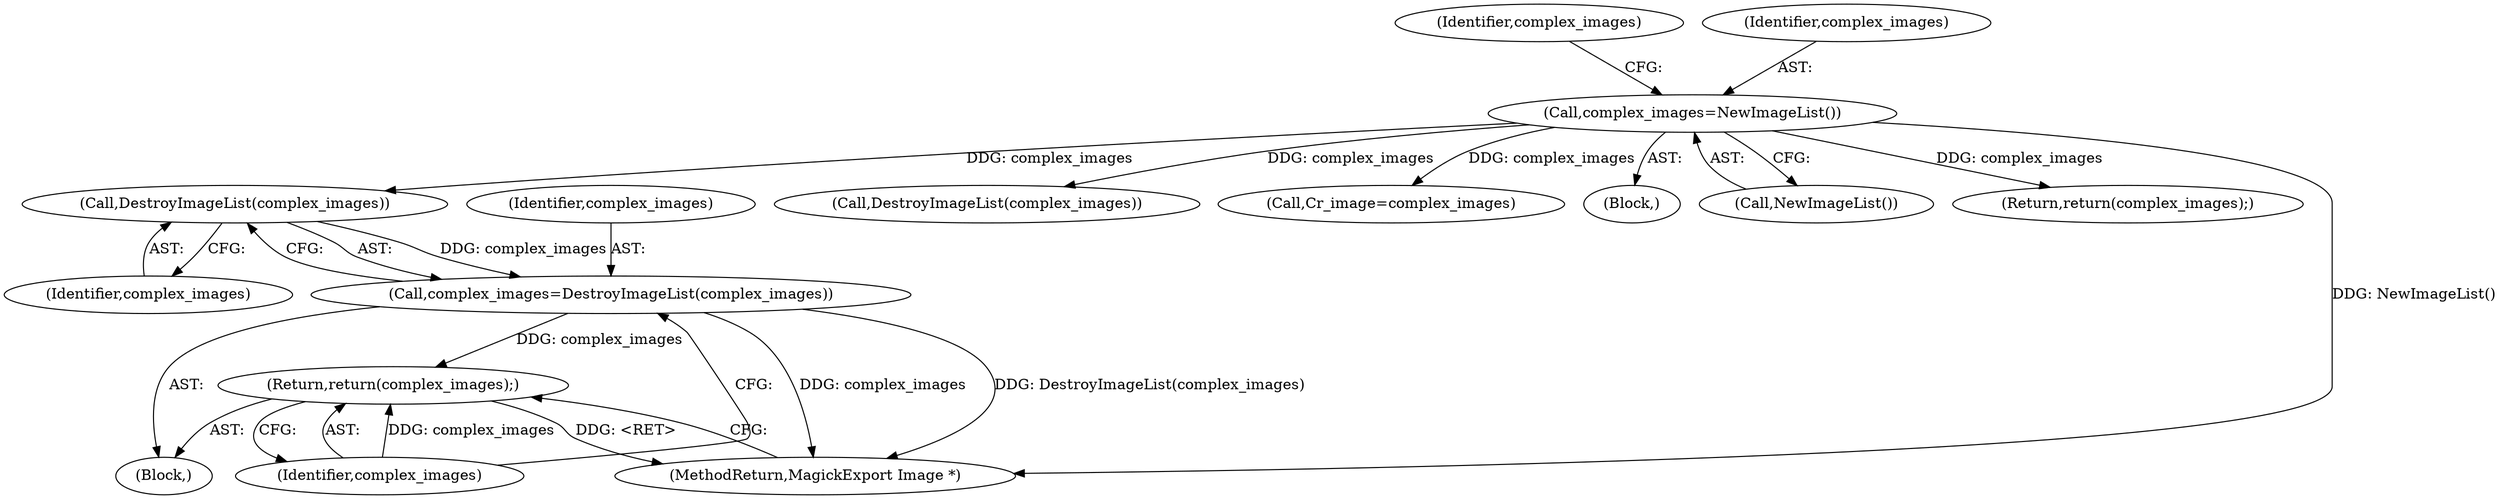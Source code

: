 digraph "0_ImageMagick_d5089971bd792311aaab5cb73460326d7ef7f32d@pointer" {
"1000250" [label="(Call,DestroyImageList(complex_images))"];
"1000226" [label="(Call,complex_images=NewImageList())"];
"1000248" [label="(Call,complex_images=DestroyImageList(complex_images))"];
"1000252" [label="(Return,return(complex_images);)"];
"1000951" [label="(MethodReturn,MagickExport Image *)"];
"1000231" [label="(Identifier,complex_images)"];
"1000947" [label="(Call,DestroyImageList(complex_images))"];
"1000252" [label="(Return,return(complex_images);)"];
"1000250" [label="(Call,DestroyImageList(complex_images))"];
"1000249" [label="(Identifier,complex_images)"];
"1000334" [label="(Call,Cr_image=complex_images)"];
"1000248" [label="(Call,complex_images=DestroyImageList(complex_images))"];
"1000105" [label="(Block,)"];
"1000227" [label="(Identifier,complex_images)"];
"1000228" [label="(Call,NewImageList())"];
"1000226" [label="(Call,complex_images=NewImageList())"];
"1000251" [label="(Identifier,complex_images)"];
"1000949" [label="(Return,return(complex_images);)"];
"1000253" [label="(Identifier,complex_images)"];
"1000247" [label="(Block,)"];
"1000250" -> "1000248"  [label="AST: "];
"1000250" -> "1000251"  [label="CFG: "];
"1000251" -> "1000250"  [label="AST: "];
"1000248" -> "1000250"  [label="CFG: "];
"1000250" -> "1000248"  [label="DDG: complex_images"];
"1000226" -> "1000250"  [label="DDG: complex_images"];
"1000226" -> "1000105"  [label="AST: "];
"1000226" -> "1000228"  [label="CFG: "];
"1000227" -> "1000226"  [label="AST: "];
"1000228" -> "1000226"  [label="AST: "];
"1000231" -> "1000226"  [label="CFG: "];
"1000226" -> "1000951"  [label="DDG: NewImageList()"];
"1000226" -> "1000334"  [label="DDG: complex_images"];
"1000226" -> "1000947"  [label="DDG: complex_images"];
"1000226" -> "1000949"  [label="DDG: complex_images"];
"1000248" -> "1000247"  [label="AST: "];
"1000249" -> "1000248"  [label="AST: "];
"1000253" -> "1000248"  [label="CFG: "];
"1000248" -> "1000951"  [label="DDG: DestroyImageList(complex_images)"];
"1000248" -> "1000951"  [label="DDG: complex_images"];
"1000248" -> "1000252"  [label="DDG: complex_images"];
"1000252" -> "1000247"  [label="AST: "];
"1000252" -> "1000253"  [label="CFG: "];
"1000253" -> "1000252"  [label="AST: "];
"1000951" -> "1000252"  [label="CFG: "];
"1000252" -> "1000951"  [label="DDG: <RET>"];
"1000253" -> "1000252"  [label="DDG: complex_images"];
}
